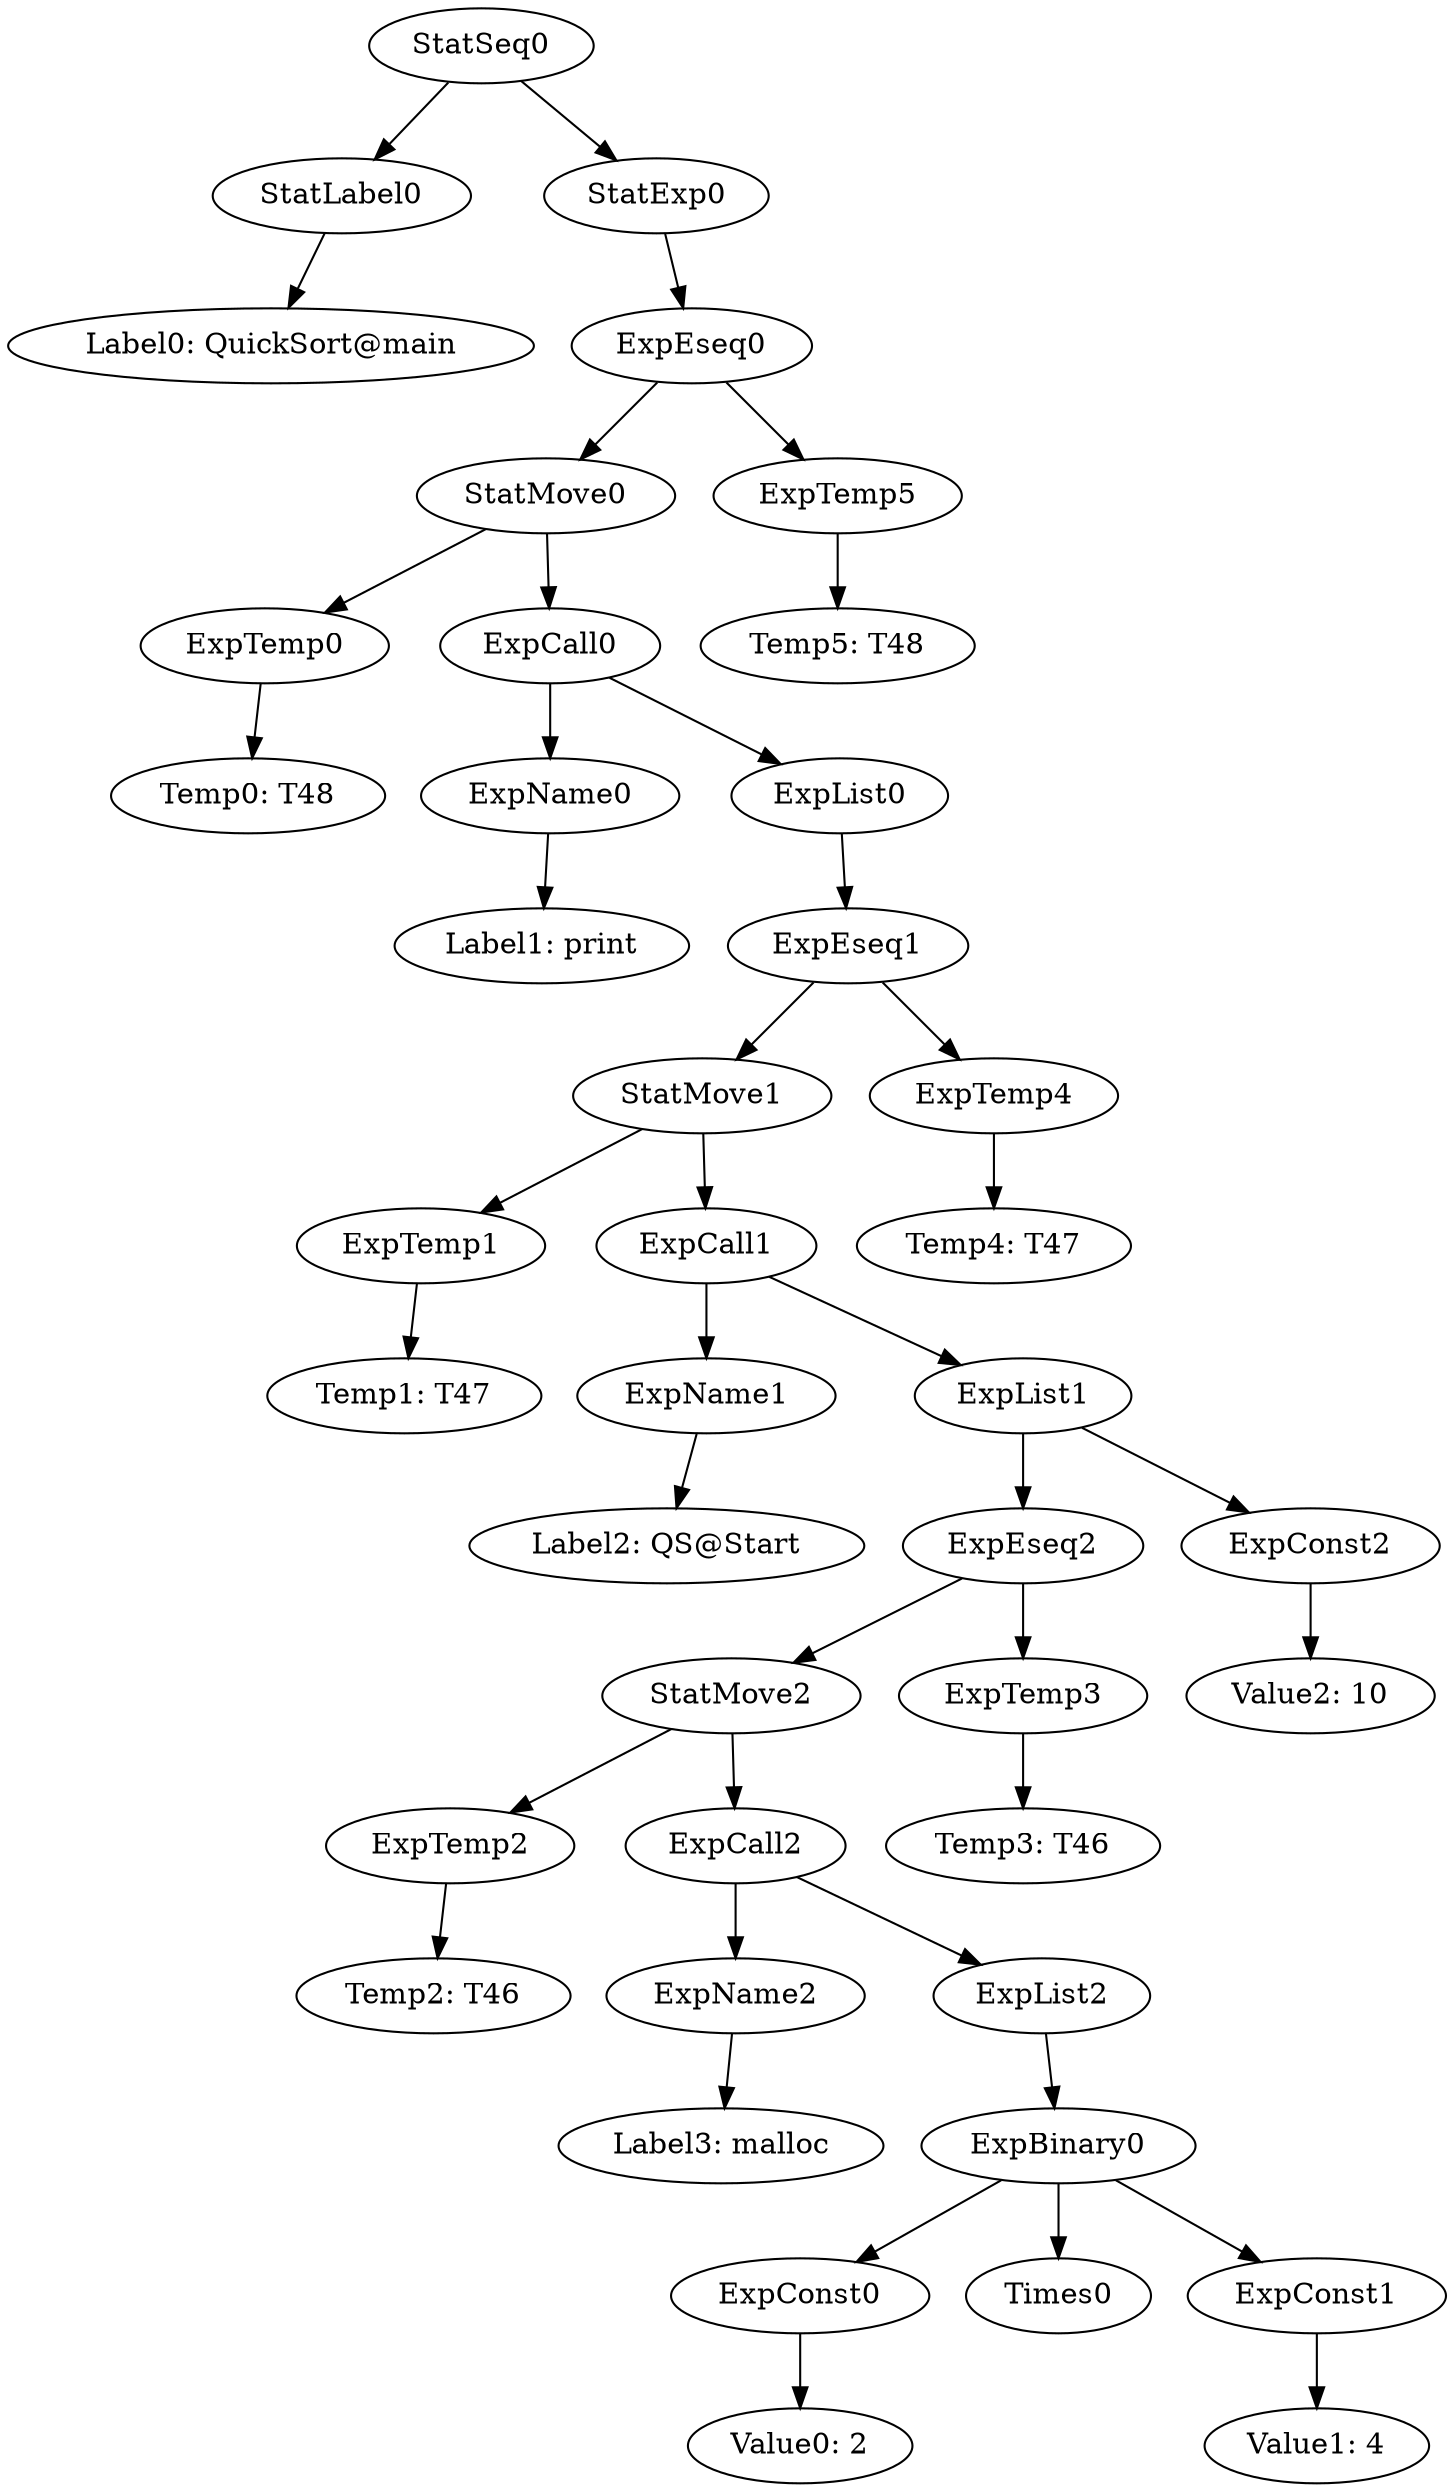 digraph {
	ordering = out;
	StatExp0 -> ExpEseq0;
	ExpEseq0 -> StatMove0;
	ExpEseq0 -> ExpTemp5;
	ExpList0 -> ExpEseq1;
	ExpTemp4 -> "Temp4: T47";
	ExpName1 -> "Label2: QS@Start";
	StatMove1 -> ExpTemp1;
	StatMove1 -> ExpCall1;
	ExpConst1 -> "Value1: 4";
	ExpList1 -> ExpEseq2;
	ExpList1 -> ExpConst2;
	ExpCall0 -> ExpName0;
	ExpCall0 -> ExpList0;
	ExpName0 -> "Label1: print";
	StatLabel0 -> "Label0: QuickSort@main";
	ExpTemp3 -> "Temp3: T46";
	ExpTemp0 -> "Temp0: T48";
	ExpList2 -> ExpBinary0;
	ExpCall1 -> ExpName1;
	ExpCall1 -> ExpList1;
	ExpEseq1 -> StatMove1;
	ExpEseq1 -> ExpTemp4;
	StatMove0 -> ExpTemp0;
	StatMove0 -> ExpCall0;
	ExpTemp2 -> "Temp2: T46";
	StatMove2 -> ExpTemp2;
	StatMove2 -> ExpCall2;
	ExpTemp5 -> "Temp5: T48";
	ExpTemp1 -> "Temp1: T47";
	StatSeq0 -> StatLabel0;
	StatSeq0 -> StatExp0;
	ExpName2 -> "Label3: malloc";
	ExpConst0 -> "Value0: 2";
	ExpBinary0 -> ExpConst0;
	ExpBinary0 -> Times0;
	ExpBinary0 -> ExpConst1;
	ExpEseq2 -> StatMove2;
	ExpEseq2 -> ExpTemp3;
	ExpCall2 -> ExpName2;
	ExpCall2 -> ExpList2;
	ExpConst2 -> "Value2: 10";
}

